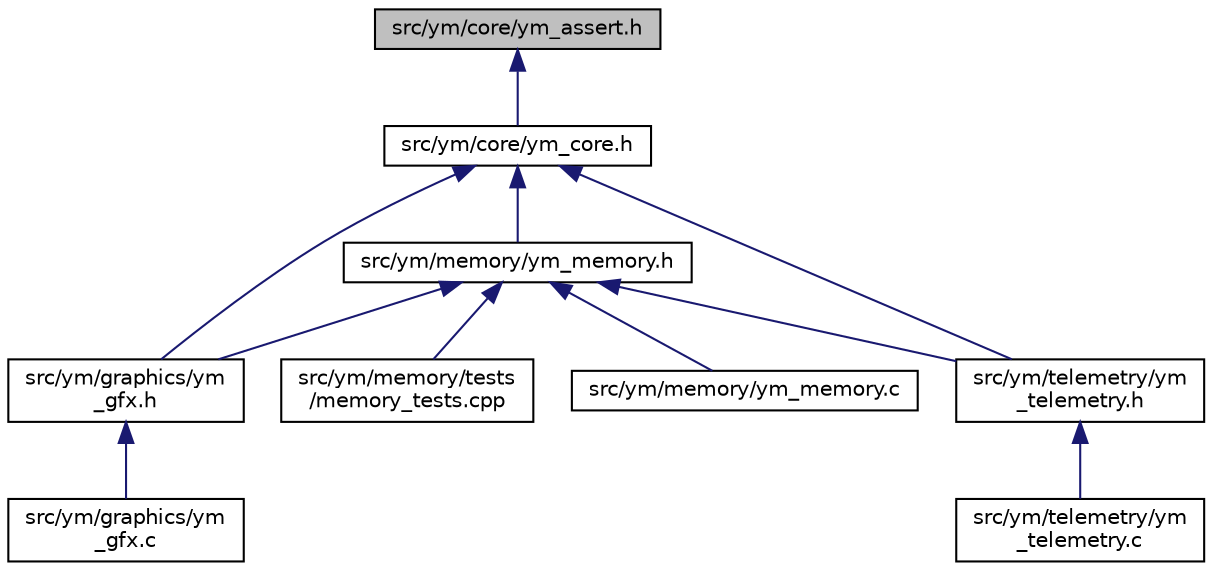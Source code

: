 digraph "src/ym/core/ym_assert.h"
{
  edge [fontname="Helvetica",fontsize="10",labelfontname="Helvetica",labelfontsize="10"];
  node [fontname="Helvetica",fontsize="10",shape=record];
  Node1 [label="src/ym/core/ym_assert.h",height=0.2,width=0.4,color="black", fillcolor="grey75", style="filled", fontcolor="black"];
  Node1 -> Node2 [dir="back",color="midnightblue",fontsize="10",style="solid",fontname="Helvetica"];
  Node2 [label="src/ym/core/ym_core.h",height=0.2,width=0.4,color="black", fillcolor="white", style="filled",URL="$ym__core_8h.html"];
  Node2 -> Node3 [dir="back",color="midnightblue",fontsize="10",style="solid",fontname="Helvetica"];
  Node3 [label="src/ym/graphics/ym\l_gfx.h",height=0.2,width=0.4,color="black", fillcolor="white", style="filled",URL="$ym__gfx_8h.html"];
  Node3 -> Node4 [dir="back",color="midnightblue",fontsize="10",style="solid",fontname="Helvetica"];
  Node4 [label="src/ym/graphics/ym\l_gfx.c",height=0.2,width=0.4,color="black", fillcolor="white", style="filled",URL="$ym__gfx_8c.html"];
  Node2 -> Node5 [dir="back",color="midnightblue",fontsize="10",style="solid",fontname="Helvetica"];
  Node5 [label="src/ym/memory/ym_memory.h",height=0.2,width=0.4,color="black", fillcolor="white", style="filled",URL="$ym__memory_8h.html"];
  Node5 -> Node3 [dir="back",color="midnightblue",fontsize="10",style="solid",fontname="Helvetica"];
  Node5 -> Node6 [dir="back",color="midnightblue",fontsize="10",style="solid",fontname="Helvetica"];
  Node6 [label="src/ym/memory/tests\l/memory_tests.cpp",height=0.2,width=0.4,color="black", fillcolor="white", style="filled",URL="$memory__tests_8cpp.html"];
  Node5 -> Node7 [dir="back",color="midnightblue",fontsize="10",style="solid",fontname="Helvetica"];
  Node7 [label="src/ym/memory/ym_memory.c",height=0.2,width=0.4,color="black", fillcolor="white", style="filled",URL="$ym__memory_8c.html"];
  Node5 -> Node8 [dir="back",color="midnightblue",fontsize="10",style="solid",fontname="Helvetica"];
  Node8 [label="src/ym/telemetry/ym\l_telemetry.h",height=0.2,width=0.4,color="black", fillcolor="white", style="filled",URL="$ym__telemetry_8h.html"];
  Node8 -> Node9 [dir="back",color="midnightblue",fontsize="10",style="solid",fontname="Helvetica"];
  Node9 [label="src/ym/telemetry/ym\l_telemetry.c",height=0.2,width=0.4,color="black", fillcolor="white", style="filled",URL="$ym__telemetry_8c.html"];
  Node2 -> Node8 [dir="back",color="midnightblue",fontsize="10",style="solid",fontname="Helvetica"];
}
